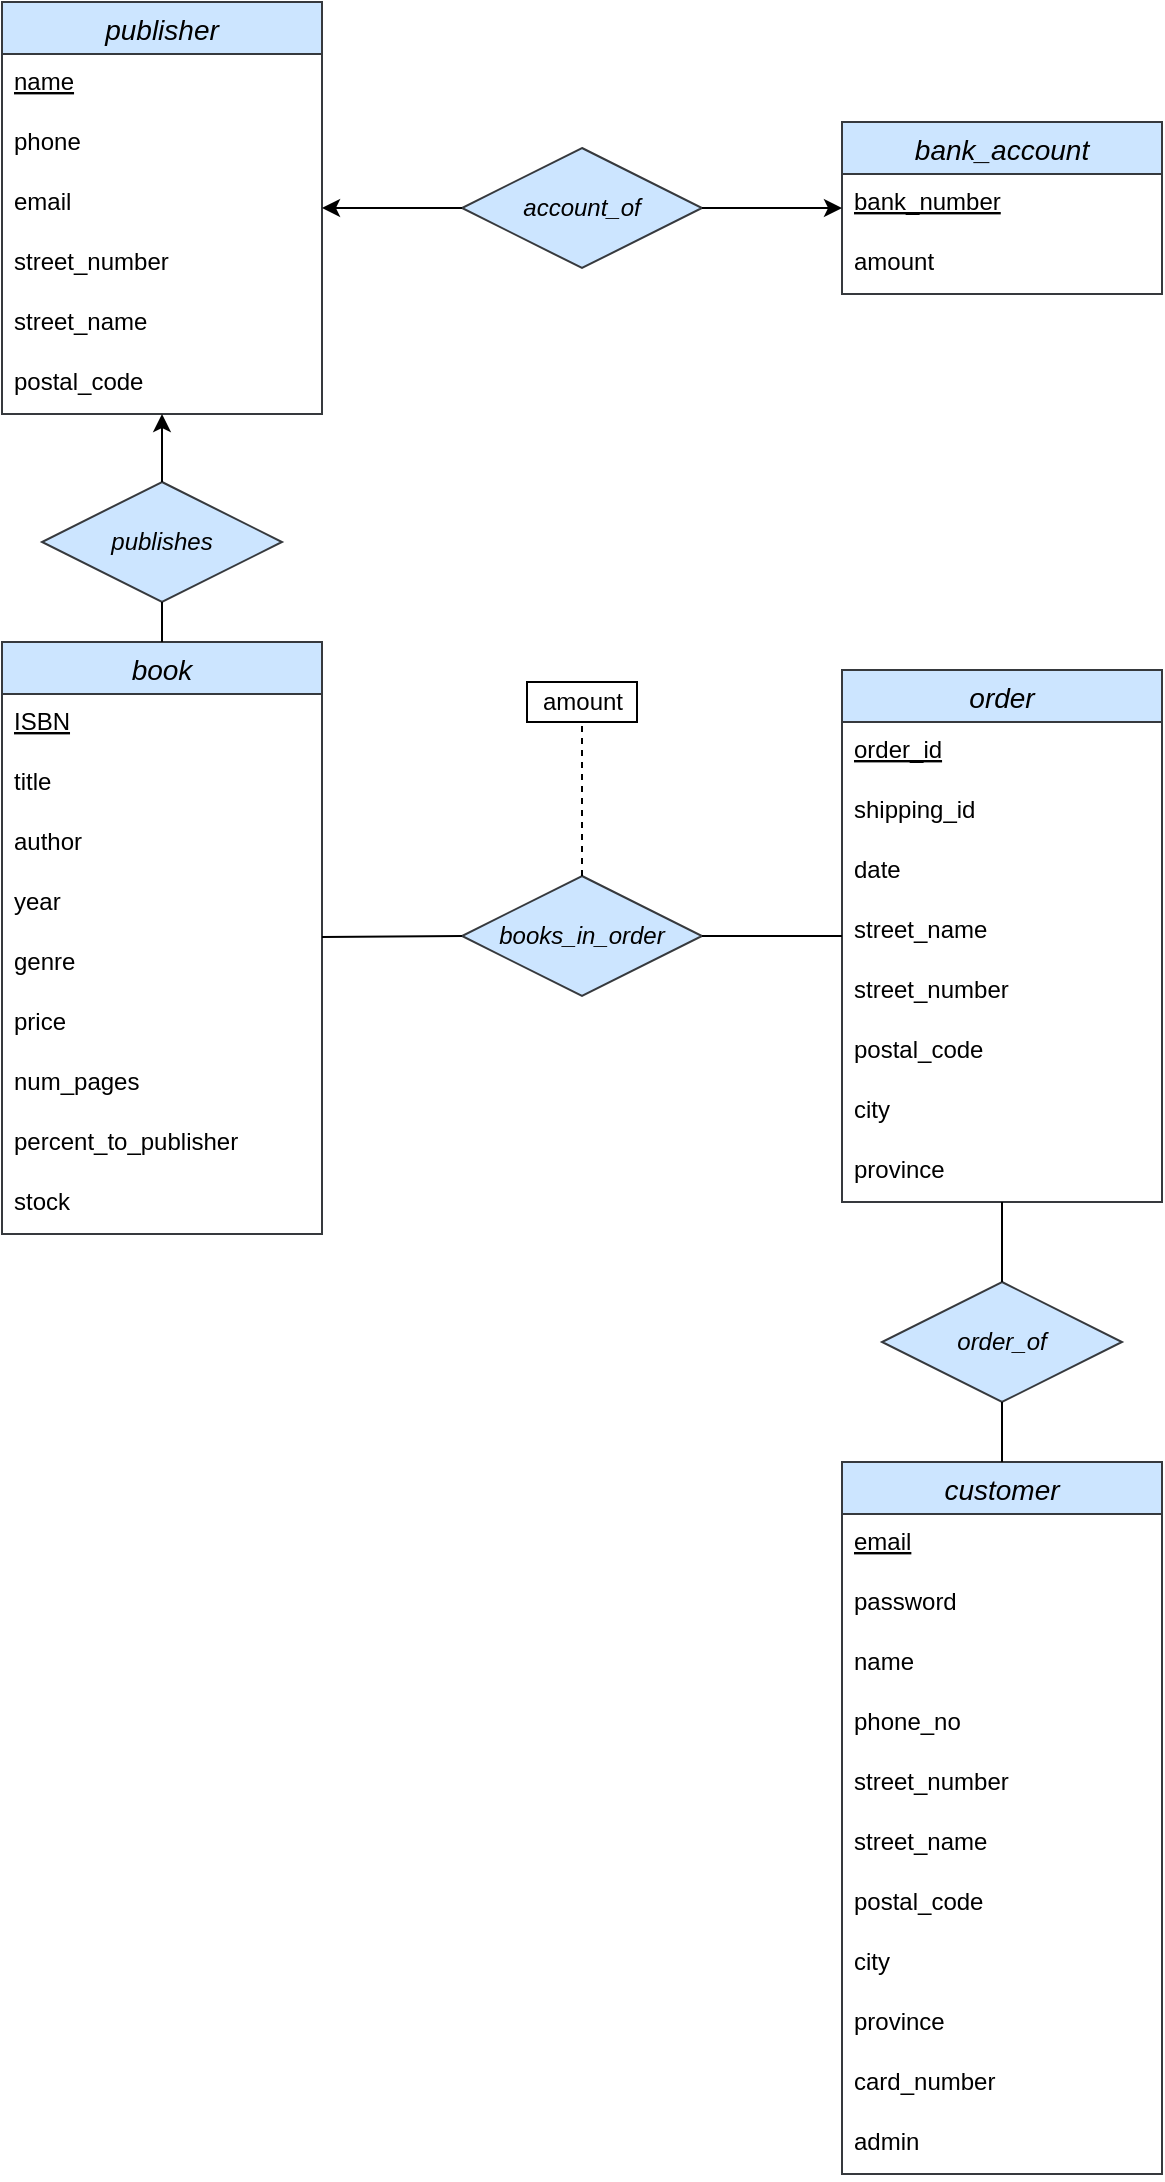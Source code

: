 <mxfile version="15.8.4" type="device"><diagram id="ESgIVMW0PQuFcQKDPHyf" name="Page-1"><mxGraphModel dx="1102" dy="1025" grid="1" gridSize="10" guides="1" tooltips="1" connect="1" arrows="1" fold="1" page="1" pageScale="1" pageWidth="850" pageHeight="1100" math="0" shadow="0"><root><mxCell id="0"/><mxCell id="1" parent="0"/><mxCell id="yjUKqJGT763ib6gLAzis-1" value="book" style="swimlane;fontStyle=2;childLayout=stackLayout;horizontal=1;startSize=26;horizontalStack=0;resizeParent=1;resizeParentMax=0;resizeLast=0;collapsible=1;marginBottom=0;align=center;fontSize=14;fillColor=#cce5ff;strokeColor=#36393d;" parent="1" vertex="1"><mxGeometry x="130" y="320" width="160" height="296" as="geometry"/></mxCell><mxCell id="yjUKqJGT763ib6gLAzis-2" value="ISBN" style="text;strokeColor=none;fillColor=none;spacingLeft=4;spacingRight=4;overflow=hidden;rotatable=0;points=[[0,0.5],[1,0.5]];portConstraint=eastwest;fontSize=12;fontStyle=4" parent="yjUKqJGT763ib6gLAzis-1" vertex="1"><mxGeometry y="26" width="160" height="30" as="geometry"/></mxCell><mxCell id="yjUKqJGT763ib6gLAzis-3" value="title" style="text;strokeColor=none;fillColor=none;spacingLeft=4;spacingRight=4;overflow=hidden;rotatable=0;points=[[0,0.5],[1,0.5]];portConstraint=eastwest;fontSize=12;" parent="yjUKqJGT763ib6gLAzis-1" vertex="1"><mxGeometry y="56" width="160" height="30" as="geometry"/></mxCell><mxCell id="yjUKqJGT763ib6gLAzis-4" value="author" style="text;strokeColor=none;fillColor=none;spacingLeft=4;spacingRight=4;overflow=hidden;rotatable=0;points=[[0,0.5],[1,0.5]];portConstraint=eastwest;fontSize=12;" parent="yjUKqJGT763ib6gLAzis-1" vertex="1"><mxGeometry y="86" width="160" height="30" as="geometry"/></mxCell><mxCell id="yjUKqJGT763ib6gLAzis-34" value="year" style="text;strokeColor=none;fillColor=none;spacingLeft=4;spacingRight=4;overflow=hidden;rotatable=0;points=[[0,0.5],[1,0.5]];portConstraint=eastwest;fontSize=12;" parent="yjUKqJGT763ib6gLAzis-1" vertex="1"><mxGeometry y="116" width="160" height="30" as="geometry"/></mxCell><mxCell id="YYq2BDLZffhE0G8dJj9C-1" value="genre" style="text;strokeColor=none;fillColor=none;spacingLeft=4;spacingRight=4;overflow=hidden;rotatable=0;points=[[0,0.5],[1,0.5]];portConstraint=eastwest;fontSize=12;" vertex="1" parent="yjUKqJGT763ib6gLAzis-1"><mxGeometry y="146" width="160" height="30" as="geometry"/></mxCell><mxCell id="yjUKqJGT763ib6gLAzis-35" value="price" style="text;strokeColor=none;fillColor=none;spacingLeft=4;spacingRight=4;overflow=hidden;rotatable=0;points=[[0,0.5],[1,0.5]];portConstraint=eastwest;fontSize=12;" parent="yjUKqJGT763ib6gLAzis-1" vertex="1"><mxGeometry y="176" width="160" height="30" as="geometry"/></mxCell><mxCell id="yjUKqJGT763ib6gLAzis-36" value="num_pages" style="text;strokeColor=none;fillColor=none;spacingLeft=4;spacingRight=4;overflow=hidden;rotatable=0;points=[[0,0.5],[1,0.5]];portConstraint=eastwest;fontSize=12;" parent="yjUKqJGT763ib6gLAzis-1" vertex="1"><mxGeometry y="206" width="160" height="30" as="geometry"/></mxCell><mxCell id="yjUKqJGT763ib6gLAzis-37" value="percent_to_publisher" style="text;strokeColor=none;fillColor=none;spacingLeft=4;spacingRight=4;overflow=hidden;rotatable=0;points=[[0,0.5],[1,0.5]];portConstraint=eastwest;fontSize=12;" parent="yjUKqJGT763ib6gLAzis-1" vertex="1"><mxGeometry y="236" width="160" height="30" as="geometry"/></mxCell><mxCell id="yjUKqJGT763ib6gLAzis-39" value="stock" style="text;strokeColor=none;fillColor=none;spacingLeft=4;spacingRight=4;overflow=hidden;rotatable=0;points=[[0,0.5],[1,0.5]];portConstraint=eastwest;fontSize=12;" parent="yjUKqJGT763ib6gLAzis-1" vertex="1"><mxGeometry y="266" width="160" height="30" as="geometry"/></mxCell><mxCell id="yjUKqJGT763ib6gLAzis-5" value="publisher" style="swimlane;fontStyle=2;childLayout=stackLayout;horizontal=1;startSize=26;horizontalStack=0;resizeParent=1;resizeParentMax=0;resizeLast=0;collapsible=1;marginBottom=0;align=center;fontSize=14;fillColor=#cce5ff;strokeColor=#36393d;" parent="1" vertex="1"><mxGeometry x="130" width="160" height="206" as="geometry"/></mxCell><mxCell id="yjUKqJGT763ib6gLAzis-6" value="name" style="text;strokeColor=none;fillColor=none;spacingLeft=4;spacingRight=4;overflow=hidden;rotatable=0;points=[[0,0.5],[1,0.5]];portConstraint=eastwest;fontSize=12;fontStyle=4" parent="yjUKqJGT763ib6gLAzis-5" vertex="1"><mxGeometry y="26" width="160" height="30" as="geometry"/></mxCell><mxCell id="yjUKqJGT763ib6gLAzis-7" value="phone" style="text;strokeColor=none;fillColor=none;spacingLeft=4;spacingRight=4;overflow=hidden;rotatable=0;points=[[0,0.5],[1,0.5]];portConstraint=eastwest;fontSize=12;" parent="yjUKqJGT763ib6gLAzis-5" vertex="1"><mxGeometry y="56" width="160" height="30" as="geometry"/></mxCell><mxCell id="yjUKqJGT763ib6gLAzis-8" value="email" style="text;strokeColor=none;fillColor=none;spacingLeft=4;spacingRight=4;overflow=hidden;rotatable=0;points=[[0,0.5],[1,0.5]];portConstraint=eastwest;fontSize=12;" parent="yjUKqJGT763ib6gLAzis-5" vertex="1"><mxGeometry y="86" width="160" height="30" as="geometry"/></mxCell><mxCell id="yjUKqJGT763ib6gLAzis-42" value="street_number" style="text;strokeColor=none;fillColor=none;spacingLeft=4;spacingRight=4;overflow=hidden;rotatable=0;points=[[0,0.5],[1,0.5]];portConstraint=eastwest;fontSize=12;" parent="yjUKqJGT763ib6gLAzis-5" vertex="1"><mxGeometry y="116" width="160" height="30" as="geometry"/></mxCell><mxCell id="yjUKqJGT763ib6gLAzis-43" value="street_name" style="text;strokeColor=none;fillColor=none;spacingLeft=4;spacingRight=4;overflow=hidden;rotatable=0;points=[[0,0.5],[1,0.5]];portConstraint=eastwest;fontSize=12;" parent="yjUKqJGT763ib6gLAzis-5" vertex="1"><mxGeometry y="146" width="160" height="30" as="geometry"/></mxCell><mxCell id="yjUKqJGT763ib6gLAzis-44" value="postal_code" style="text;strokeColor=none;fillColor=none;spacingLeft=4;spacingRight=4;overflow=hidden;rotatable=0;points=[[0,0.5],[1,0.5]];portConstraint=eastwest;fontSize=12;" parent="yjUKqJGT763ib6gLAzis-5" vertex="1"><mxGeometry y="176" width="160" height="30" as="geometry"/></mxCell><mxCell id="yjUKqJGT763ib6gLAzis-9" value="bank_account" style="swimlane;fontStyle=2;childLayout=stackLayout;horizontal=1;startSize=26;horizontalStack=0;resizeParent=1;resizeParentMax=0;resizeLast=0;collapsible=1;marginBottom=0;align=center;fontSize=14;fillColor=#cce5ff;strokeColor=#36393d;" parent="1" vertex="1"><mxGeometry x="550" y="60" width="160" height="86" as="geometry"/></mxCell><mxCell id="yjUKqJGT763ib6gLAzis-10" value="bank_number" style="text;strokeColor=none;fillColor=none;spacingLeft=4;spacingRight=4;overflow=hidden;rotatable=0;points=[[0,0.5],[1,0.5]];portConstraint=eastwest;fontSize=12;fontStyle=4" parent="yjUKqJGT763ib6gLAzis-9" vertex="1"><mxGeometry y="26" width="160" height="30" as="geometry"/></mxCell><mxCell id="yjUKqJGT763ib6gLAzis-11" value="amount" style="text;strokeColor=none;fillColor=none;spacingLeft=4;spacingRight=4;overflow=hidden;rotatable=0;points=[[0,0.5],[1,0.5]];portConstraint=eastwest;fontSize=12;" parent="yjUKqJGT763ib6gLAzis-9" vertex="1"><mxGeometry y="56" width="160" height="30" as="geometry"/></mxCell><mxCell id="yjUKqJGT763ib6gLAzis-13" value="order" style="swimlane;fontStyle=2;childLayout=stackLayout;horizontal=1;startSize=26;horizontalStack=0;resizeParent=1;resizeParentMax=0;resizeLast=0;collapsible=1;marginBottom=0;align=center;fontSize=14;fillColor=#cce5ff;strokeColor=#36393d;" parent="1" vertex="1"><mxGeometry x="550" y="334" width="160" height="266" as="geometry"/></mxCell><mxCell id="yjUKqJGT763ib6gLAzis-14" value="order_id" style="text;strokeColor=none;fillColor=none;spacingLeft=4;spacingRight=4;overflow=hidden;rotatable=0;points=[[0,0.5],[1,0.5]];portConstraint=eastwest;fontSize=12;fontStyle=4" parent="yjUKqJGT763ib6gLAzis-13" vertex="1"><mxGeometry y="26" width="160" height="30" as="geometry"/></mxCell><mxCell id="yjUKqJGT763ib6gLAzis-15" value="shipping_id" style="text;strokeColor=none;fillColor=none;spacingLeft=4;spacingRight=4;overflow=hidden;rotatable=0;points=[[0,0.5],[1,0.5]];portConstraint=eastwest;fontSize=12;" parent="yjUKqJGT763ib6gLAzis-13" vertex="1"><mxGeometry y="56" width="160" height="30" as="geometry"/></mxCell><mxCell id="wQXAOd91BPaBFsp99sO5-6" value="date" style="text;strokeColor=none;fillColor=none;spacingLeft=4;spacingRight=4;overflow=hidden;rotatable=0;points=[[0,0.5],[1,0.5]];portConstraint=eastwest;fontSize=12;fontColor=#000000;" parent="yjUKqJGT763ib6gLAzis-13" vertex="1"><mxGeometry y="86" width="160" height="30" as="geometry"/></mxCell><mxCell id="DYIt5B2kCeyqJoPVAupj-2" value="street_name" style="text;strokeColor=none;fillColor=none;spacingLeft=4;spacingRight=4;overflow=hidden;rotatable=0;points=[[0,0.5],[1,0.5]];portConstraint=eastwest;fontSize=12;" parent="yjUKqJGT763ib6gLAzis-13" vertex="1"><mxGeometry y="116" width="160" height="30" as="geometry"/></mxCell><mxCell id="DYIt5B2kCeyqJoPVAupj-1" value="street_number " style="text;strokeColor=none;fillColor=none;spacingLeft=4;spacingRight=4;overflow=hidden;rotatable=0;points=[[0,0.5],[1,0.5]];portConstraint=eastwest;fontSize=12;" parent="yjUKqJGT763ib6gLAzis-13" vertex="1"><mxGeometry y="146" width="160" height="30" as="geometry"/></mxCell><mxCell id="DYIt5B2kCeyqJoPVAupj-3" value="postal_code" style="text;strokeColor=none;fillColor=none;spacingLeft=4;spacingRight=4;overflow=hidden;rotatable=0;points=[[0,0.5],[1,0.5]];portConstraint=eastwest;fontSize=12;" parent="yjUKqJGT763ib6gLAzis-13" vertex="1"><mxGeometry y="176" width="160" height="30" as="geometry"/></mxCell><mxCell id="DYIt5B2kCeyqJoPVAupj-4" value="city" style="text;strokeColor=none;fillColor=none;spacingLeft=4;spacingRight=4;overflow=hidden;rotatable=0;points=[[0,0.5],[1,0.5]];portConstraint=eastwest;fontSize=12;fontColor=#000000;" parent="yjUKqJGT763ib6gLAzis-13" vertex="1"><mxGeometry y="206" width="160" height="30" as="geometry"/></mxCell><mxCell id="DYIt5B2kCeyqJoPVAupj-5" value="province" style="text;strokeColor=none;fillColor=none;spacingLeft=4;spacingRight=4;overflow=hidden;rotatable=0;points=[[0,0.5],[1,0.5]];portConstraint=eastwest;fontSize=12;fontColor=#000000;" parent="yjUKqJGT763ib6gLAzis-13" vertex="1"><mxGeometry y="236" width="160" height="30" as="geometry"/></mxCell><mxCell id="yjUKqJGT763ib6gLAzis-17" value="customer" style="swimlane;fontStyle=2;childLayout=stackLayout;horizontal=1;startSize=26;horizontalStack=0;resizeParent=1;resizeParentMax=0;resizeLast=0;collapsible=1;marginBottom=0;align=center;fontSize=14;fillColor=#cce5ff;strokeColor=#36393d;" parent="1" vertex="1"><mxGeometry x="550" y="730" width="160" height="356" as="geometry"/></mxCell><mxCell id="yjUKqJGT763ib6gLAzis-18" value="email" style="text;strokeColor=none;fillColor=none;spacingLeft=4;spacingRight=4;overflow=hidden;rotatable=0;points=[[0,0.5],[1,0.5]];portConstraint=eastwest;fontSize=12;fontStyle=4" parent="yjUKqJGT763ib6gLAzis-17" vertex="1"><mxGeometry y="26" width="160" height="30" as="geometry"/></mxCell><mxCell id="yjUKqJGT763ib6gLAzis-19" value="password" style="text;strokeColor=none;fillColor=none;spacingLeft=4;spacingRight=4;overflow=hidden;rotatable=0;points=[[0,0.5],[1,0.5]];portConstraint=eastwest;fontSize=12;" parent="yjUKqJGT763ib6gLAzis-17" vertex="1"><mxGeometry y="56" width="160" height="30" as="geometry"/></mxCell><mxCell id="yjUKqJGT763ib6gLAzis-20" value="name" style="text;strokeColor=none;fillColor=none;spacingLeft=4;spacingRight=4;overflow=hidden;rotatable=0;points=[[0,0.5],[1,0.5]];portConstraint=eastwest;fontSize=12;" parent="yjUKqJGT763ib6gLAzis-17" vertex="1"><mxGeometry y="86" width="160" height="30" as="geometry"/></mxCell><mxCell id="yjUKqJGT763ib6gLAzis-45" value="phone_no" style="text;strokeColor=none;fillColor=none;spacingLeft=4;spacingRight=4;overflow=hidden;rotatable=0;points=[[0,0.5],[1,0.5]];portConstraint=eastwest;fontSize=12;" parent="yjUKqJGT763ib6gLAzis-17" vertex="1"><mxGeometry y="116" width="160" height="30" as="geometry"/></mxCell><mxCell id="yjUKqJGT763ib6gLAzis-46" value="street_number " style="text;strokeColor=none;fillColor=none;spacingLeft=4;spacingRight=4;overflow=hidden;rotatable=0;points=[[0,0.5],[1,0.5]];portConstraint=eastwest;fontSize=12;" parent="yjUKqJGT763ib6gLAzis-17" vertex="1"><mxGeometry y="146" width="160" height="30" as="geometry"/></mxCell><mxCell id="yjUKqJGT763ib6gLAzis-47" value="street_name" style="text;strokeColor=none;fillColor=none;spacingLeft=4;spacingRight=4;overflow=hidden;rotatable=0;points=[[0,0.5],[1,0.5]];portConstraint=eastwest;fontSize=12;" parent="yjUKqJGT763ib6gLAzis-17" vertex="1"><mxGeometry y="176" width="160" height="30" as="geometry"/></mxCell><mxCell id="yjUKqJGT763ib6gLAzis-48" value="postal_code" style="text;strokeColor=none;fillColor=none;spacingLeft=4;spacingRight=4;overflow=hidden;rotatable=0;points=[[0,0.5],[1,0.5]];portConstraint=eastwest;fontSize=12;" parent="yjUKqJGT763ib6gLAzis-17" vertex="1"><mxGeometry y="206" width="160" height="30" as="geometry"/></mxCell><mxCell id="wQXAOd91BPaBFsp99sO5-4" value="city" style="text;strokeColor=none;fillColor=none;spacingLeft=4;spacingRight=4;overflow=hidden;rotatable=0;points=[[0,0.5],[1,0.5]];portConstraint=eastwest;fontSize=12;fontColor=#000000;" parent="yjUKqJGT763ib6gLAzis-17" vertex="1"><mxGeometry y="236" width="160" height="30" as="geometry"/></mxCell><mxCell id="wQXAOd91BPaBFsp99sO5-5" value="province" style="text;strokeColor=none;fillColor=none;spacingLeft=4;spacingRight=4;overflow=hidden;rotatable=0;points=[[0,0.5],[1,0.5]];portConstraint=eastwest;fontSize=12;fontColor=#000000;" parent="yjUKqJGT763ib6gLAzis-17" vertex="1"><mxGeometry y="266" width="160" height="30" as="geometry"/></mxCell><mxCell id="wQXAOd91BPaBFsp99sO5-2" value="card_number" style="text;strokeColor=none;fillColor=none;spacingLeft=4;spacingRight=4;overflow=hidden;rotatable=0;points=[[0,0.5],[1,0.5]];portConstraint=eastwest;fontSize=12;fontColor=#000000;" parent="yjUKqJGT763ib6gLAzis-17" vertex="1"><mxGeometry y="296" width="160" height="30" as="geometry"/></mxCell><mxCell id="wQXAOd91BPaBFsp99sO5-3" value="admin" style="text;strokeColor=none;fillColor=none;spacingLeft=4;spacingRight=4;overflow=hidden;rotatable=0;points=[[0,0.5],[1,0.5]];portConstraint=eastwest;fontSize=12;fontColor=#000000;" parent="yjUKqJGT763ib6gLAzis-17" vertex="1"><mxGeometry y="326" width="160" height="30" as="geometry"/></mxCell><mxCell id="yjUKqJGT763ib6gLAzis-21" value="&lt;i&gt;books_in_order&lt;/i&gt;" style="shape=rhombus;perimeter=rhombusPerimeter;whiteSpace=wrap;html=1;align=center;fillColor=#cce5ff;strokeColor=#36393d;" parent="1" vertex="1"><mxGeometry x="360" y="437" width="120" height="60" as="geometry"/></mxCell><mxCell id="yjUKqJGT763ib6gLAzis-22" value="&lt;i&gt;publishes&lt;/i&gt;" style="shape=rhombus;perimeter=rhombusPerimeter;whiteSpace=wrap;html=1;align=center;fillColor=#cce5ff;strokeColor=#36393d;" parent="1" vertex="1"><mxGeometry x="150" y="240" width="120" height="60" as="geometry"/></mxCell><mxCell id="yjUKqJGT763ib6gLAzis-23" value="&lt;i&gt;account_of&lt;/i&gt;" style="shape=rhombus;perimeter=rhombusPerimeter;whiteSpace=wrap;html=1;align=center;fillColor=#cce5ff;strokeColor=#36393d;" parent="1" vertex="1"><mxGeometry x="360" y="73" width="120" height="60" as="geometry"/></mxCell><mxCell id="yjUKqJGT763ib6gLAzis-24" value="&lt;i&gt;order_of&lt;/i&gt;" style="shape=rhombus;perimeter=rhombusPerimeter;whiteSpace=wrap;html=1;align=center;fillColor=#cce5ff;strokeColor=#36393d;" parent="1" vertex="1"><mxGeometry x="570" y="640" width="120" height="60" as="geometry"/></mxCell><mxCell id="yjUKqJGT763ib6gLAzis-25" value="amount" style="whiteSpace=wrap;html=1;align=center;" parent="1" vertex="1"><mxGeometry x="392.5" y="340" width="55" height="20" as="geometry"/></mxCell><mxCell id="yjUKqJGT763ib6gLAzis-26" value="" style="endArrow=none;html=1;rounded=0;exitX=0.5;exitY=0;exitDx=0;exitDy=0;entryX=0.5;entryY=1;entryDx=0;entryDy=0;" parent="1" source="yjUKqJGT763ib6gLAzis-1" target="yjUKqJGT763ib6gLAzis-22" edge="1"><mxGeometry width="50" height="50" relative="1" as="geometry"><mxPoint x="230" y="390" as="sourcePoint"/><mxPoint x="280" y="340" as="targetPoint"/></mxGeometry></mxCell><mxCell id="yjUKqJGT763ib6gLAzis-27" value="" style="endArrow=classic;html=1;rounded=0;exitX=0.5;exitY=0;exitDx=0;exitDy=0;" parent="1" source="yjUKqJGT763ib6gLAzis-22" target="yjUKqJGT763ib6gLAzis-5" edge="1"><mxGeometry width="50" height="50" relative="1" as="geometry"><mxPoint x="220" y="226" as="sourcePoint"/><mxPoint x="270" y="176" as="targetPoint"/></mxGeometry></mxCell><mxCell id="yjUKqJGT763ib6gLAzis-28" value="" style="endArrow=classic;html=1;rounded=0;exitX=0;exitY=0.5;exitDx=0;exitDy=0;" parent="1" source="yjUKqJGT763ib6gLAzis-23" target="yjUKqJGT763ib6gLAzis-5" edge="1"><mxGeometry width="50" height="50" relative="1" as="geometry"><mxPoint x="320" y="230" as="sourcePoint"/><mxPoint x="290" y="118" as="targetPoint"/></mxGeometry></mxCell><mxCell id="yjUKqJGT763ib6gLAzis-29" value="" style="endArrow=classic;html=1;rounded=0;exitX=1;exitY=0.5;exitDx=0;exitDy=0;" parent="1" source="yjUKqJGT763ib6gLAzis-23" target="yjUKqJGT763ib6gLAzis-9" edge="1"><mxGeometry width="50" height="50" relative="1" as="geometry"><mxPoint x="370" y="320" as="sourcePoint"/><mxPoint x="420" y="270" as="targetPoint"/></mxGeometry></mxCell><mxCell id="yjUKqJGT763ib6gLAzis-30" value="" style="endArrow=none;html=1;rounded=0;exitX=0;exitY=0.5;exitDx=0;exitDy=0;" parent="1" source="yjUKqJGT763ib6gLAzis-21" target="yjUKqJGT763ib6gLAzis-1" edge="1"><mxGeometry width="50" height="50" relative="1" as="geometry"><mxPoint x="420" y="530" as="sourcePoint"/><mxPoint x="320" y="490" as="targetPoint"/></mxGeometry></mxCell><mxCell id="yjUKqJGT763ib6gLAzis-31" value="" style="endArrow=none;html=1;rounded=0;exitX=1;exitY=0.5;exitDx=0;exitDy=0;" parent="1" source="yjUKqJGT763ib6gLAzis-21" target="yjUKqJGT763ib6gLAzis-13" edge="1"><mxGeometry width="50" height="50" relative="1" as="geometry"><mxPoint x="490" y="550" as="sourcePoint"/><mxPoint x="540" y="500" as="targetPoint"/></mxGeometry></mxCell><mxCell id="yjUKqJGT763ib6gLAzis-32" value="" style="endArrow=none;html=1;rounded=0;exitX=0.5;exitY=0;exitDx=0;exitDy=0;" parent="1" source="yjUKqJGT763ib6gLAzis-24" target="DYIt5B2kCeyqJoPVAupj-5" edge="1"><mxGeometry width="50" height="50" relative="1" as="geometry"><mxPoint x="600" y="610" as="sourcePoint"/><mxPoint x="650" y="570" as="targetPoint"/></mxGeometry></mxCell><mxCell id="yjUKqJGT763ib6gLAzis-33" value="" style="endArrow=none;html=1;rounded=0;entryX=0.5;entryY=1;entryDx=0;entryDy=0;" parent="1" source="yjUKqJGT763ib6gLAzis-17" target="yjUKqJGT763ib6gLAzis-24" edge="1"><mxGeometry width="50" height="50" relative="1" as="geometry"><mxPoint x="600" y="740" as="sourcePoint"/><mxPoint x="650" y="690" as="targetPoint"/></mxGeometry></mxCell><mxCell id="yjUKqJGT763ib6gLAzis-38" value="" style="endArrow=none;dashed=1;html=1;rounded=0;entryX=0.5;entryY=1;entryDx=0;entryDy=0;exitX=0.5;exitY=0;exitDx=0;exitDy=0;" parent="1" source="yjUKqJGT763ib6gLAzis-21" target="yjUKqJGT763ib6gLAzis-25" edge="1"><mxGeometry width="50" height="50" relative="1" as="geometry"><mxPoint x="420" y="530" as="sourcePoint"/><mxPoint x="470" y="480" as="targetPoint"/></mxGeometry></mxCell></root></mxGraphModel></diagram></mxfile>